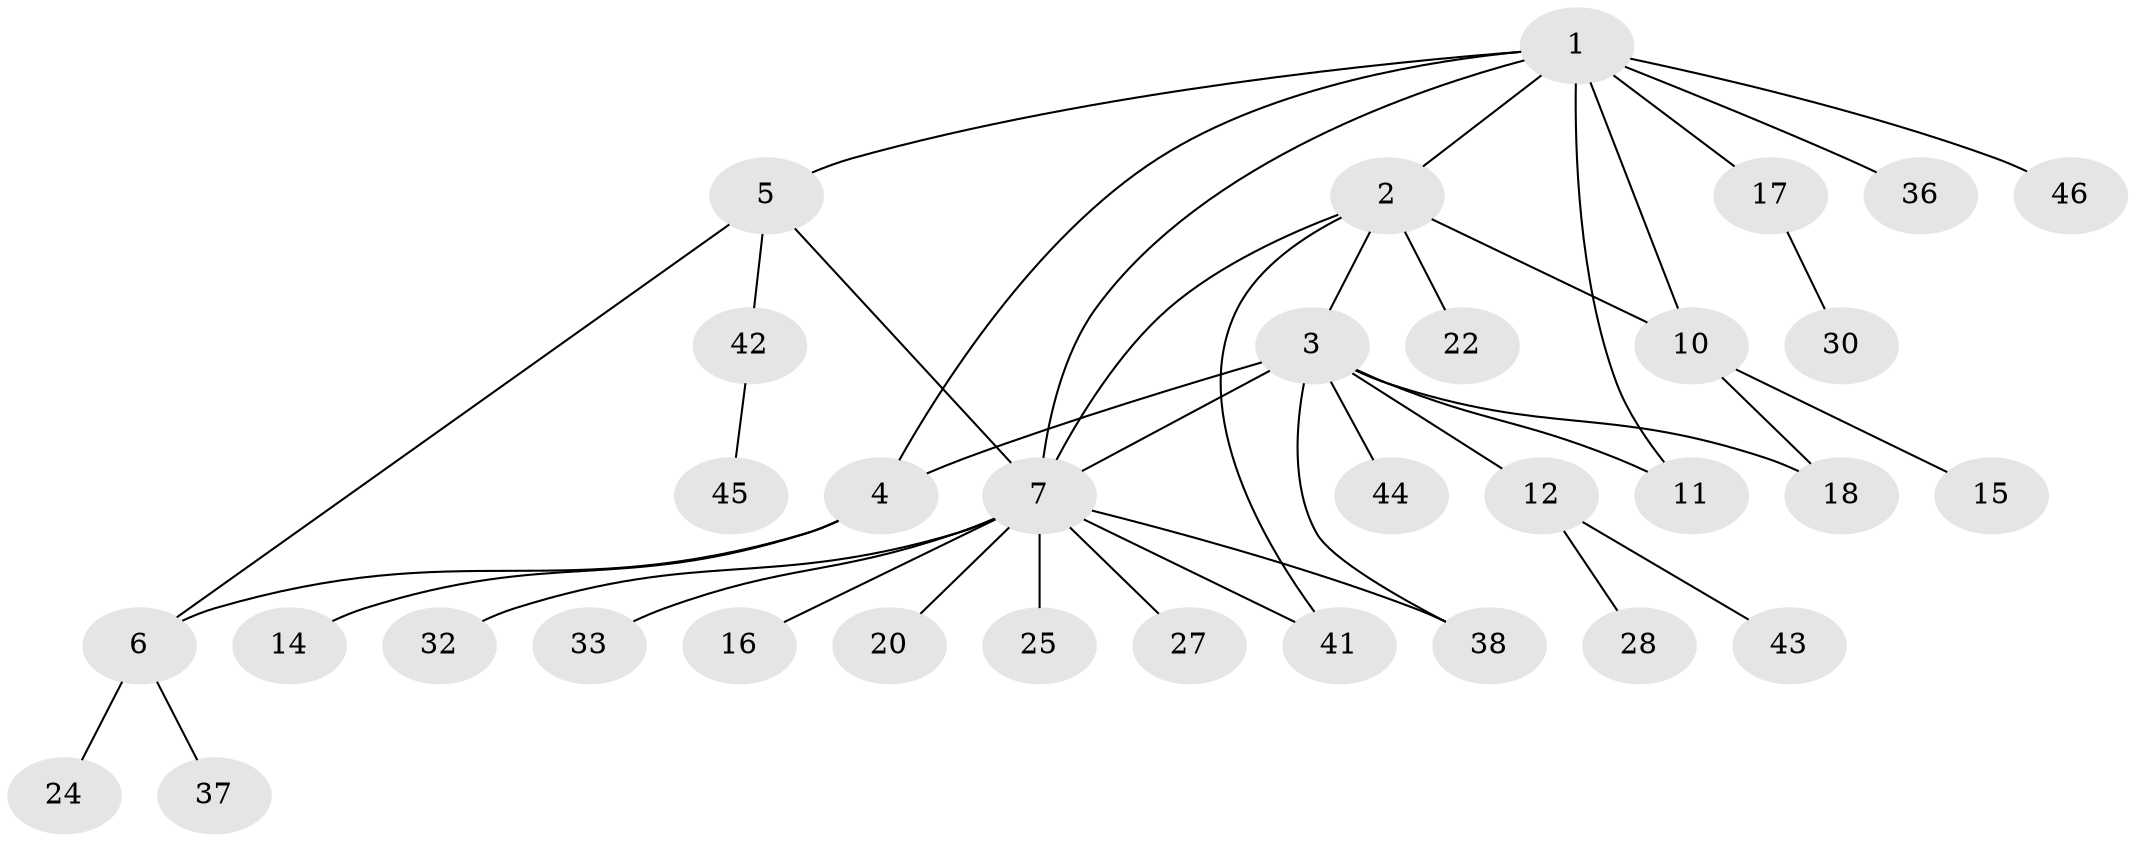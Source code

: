 // original degree distribution, {6: 0.020833333333333332, 5: 0.08333333333333333, 8: 0.020833333333333332, 4: 0.041666666666666664, 12: 0.020833333333333332, 3: 0.08333333333333333, 7: 0.020833333333333332, 2: 0.22916666666666666, 1: 0.4791666666666667}
// Generated by graph-tools (version 1.1) at 2025/11/02/27/25 16:11:29]
// undirected, 33 vertices, 42 edges
graph export_dot {
graph [start="1"]
  node [color=gray90,style=filled];
  1 [super="+9"];
  2 [super="+13"];
  3 [super="+23"];
  4 [super="+29"];
  5 [super="+8"];
  6 [super="+21"];
  7 [super="+19"];
  10 [super="+35"];
  11;
  12 [super="+26"];
  14;
  15;
  16;
  17 [super="+31"];
  18 [super="+48"];
  20;
  22;
  24;
  25;
  27 [super="+39"];
  28;
  30 [super="+34"];
  32;
  33;
  36;
  37;
  38 [super="+40"];
  41;
  42;
  43;
  44 [super="+47"];
  45;
  46;
  1 -- 2;
  1 -- 5 [weight=2];
  1 -- 17;
  1 -- 36;
  1 -- 46 [weight=2];
  1 -- 4;
  1 -- 7;
  1 -- 10;
  1 -- 11;
  2 -- 3;
  2 -- 7;
  2 -- 22;
  2 -- 41;
  2 -- 10;
  3 -- 4;
  3 -- 7;
  3 -- 11;
  3 -- 12;
  3 -- 38;
  3 -- 44;
  3 -- 18;
  4 -- 6;
  4 -- 14;
  5 -- 6;
  5 -- 42;
  5 -- 7;
  6 -- 24;
  6 -- 37;
  7 -- 16;
  7 -- 20;
  7 -- 25;
  7 -- 27;
  7 -- 32;
  7 -- 33;
  7 -- 41;
  7 -- 38;
  10 -- 15;
  10 -- 18;
  12 -- 28;
  12 -- 43;
  17 -- 30;
  42 -- 45;
}
